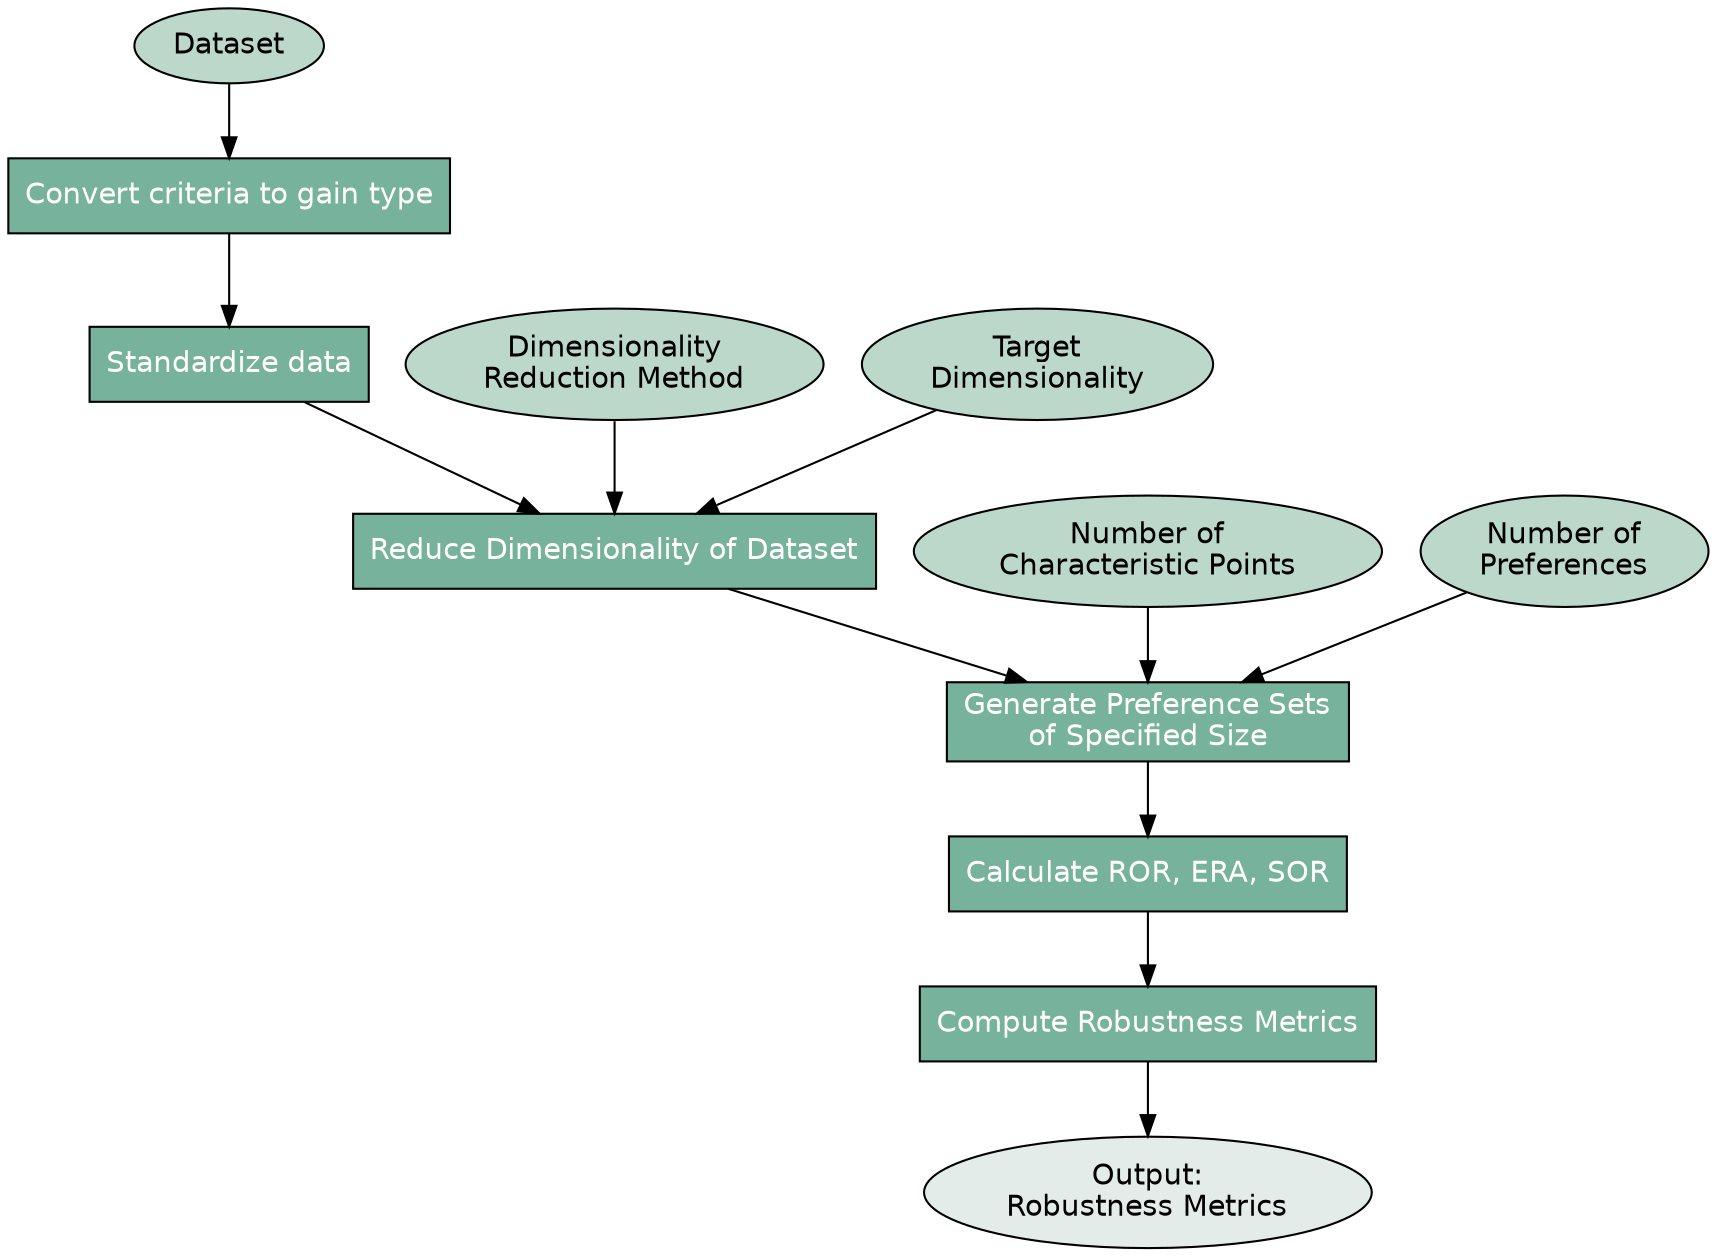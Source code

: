 digraph Experiment {
    node [shape=box, style=filled, fontname="Helvetica"];

    Dataset     [label="Dataset", fillcolor="#BCD8CA", shape=ellipse];
    Method      [label="Dimensionality\nReduction Method", fillcolor="#BCD8CA", shape=ellipse];
    Dim         [label="Target\nDimensionality", fillcolor="#BCD8CA", shape=ellipse];
    Points      [label="Number of\nCharacteristic Points", fillcolor="#BCD8CA", shape=ellipse];
    Preferences [label="Number of\nPreferences", fillcolor="#BCD8CA", shape=ellipse];

	Convert [label="Convert criteria to gain type", fillcolor="#76B29C", fontcolor="white"];
	Standardize [label="Standardize data", fillcolor="#76B29C", fontcolor="white"];
    DimRed [label="Reduce Dimensionality of Dataset", fillcolor="#76B29C", fontcolor="white"];
    PrefSearch [label="Generate Preference Sets\nof Specified Size", fillcolor="#76B29C", fontcolor=white];
    UTA     [label="Calculate ROR, ERA, SOR", fillcolor="#76B29C", fontcolor=white];
    Metrics [label="Compute Robustness Metrics", fillcolor="#76B29C", fontcolor=white];

    Output  [label="Output:\nRobustness Metrics", fillcolor="#E3ECE9", shape=ellipse];

    Dataset -> Convert;
	Convert -> Standardize;
	Standardize -> DimRed;
    Method -> DimRed;
    Dim -> DimRed;
    Points -> PrefSearch;
    Preferences -> PrefSearch;
    DimRed -> PrefSearch;
    PrefSearch -> UTA;
    UTA -> Metrics;
    Metrics -> Output;
}
